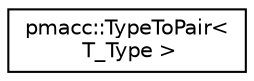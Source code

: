 digraph "Graphical Class Hierarchy"
{
 // LATEX_PDF_SIZE
  edge [fontname="Helvetica",fontsize="10",labelfontname="Helvetica",labelfontsize="10"];
  node [fontname="Helvetica",fontsize="10",shape=record];
  rankdir="LR";
  Node0 [label="pmacc::TypeToPair\<\l T_Type \>",height=0.2,width=0.4,color="black", fillcolor="white", style="filled",URL="$structpmacc_1_1_type_to_pair.html",tooltip="create boost mpl pair"];
}
